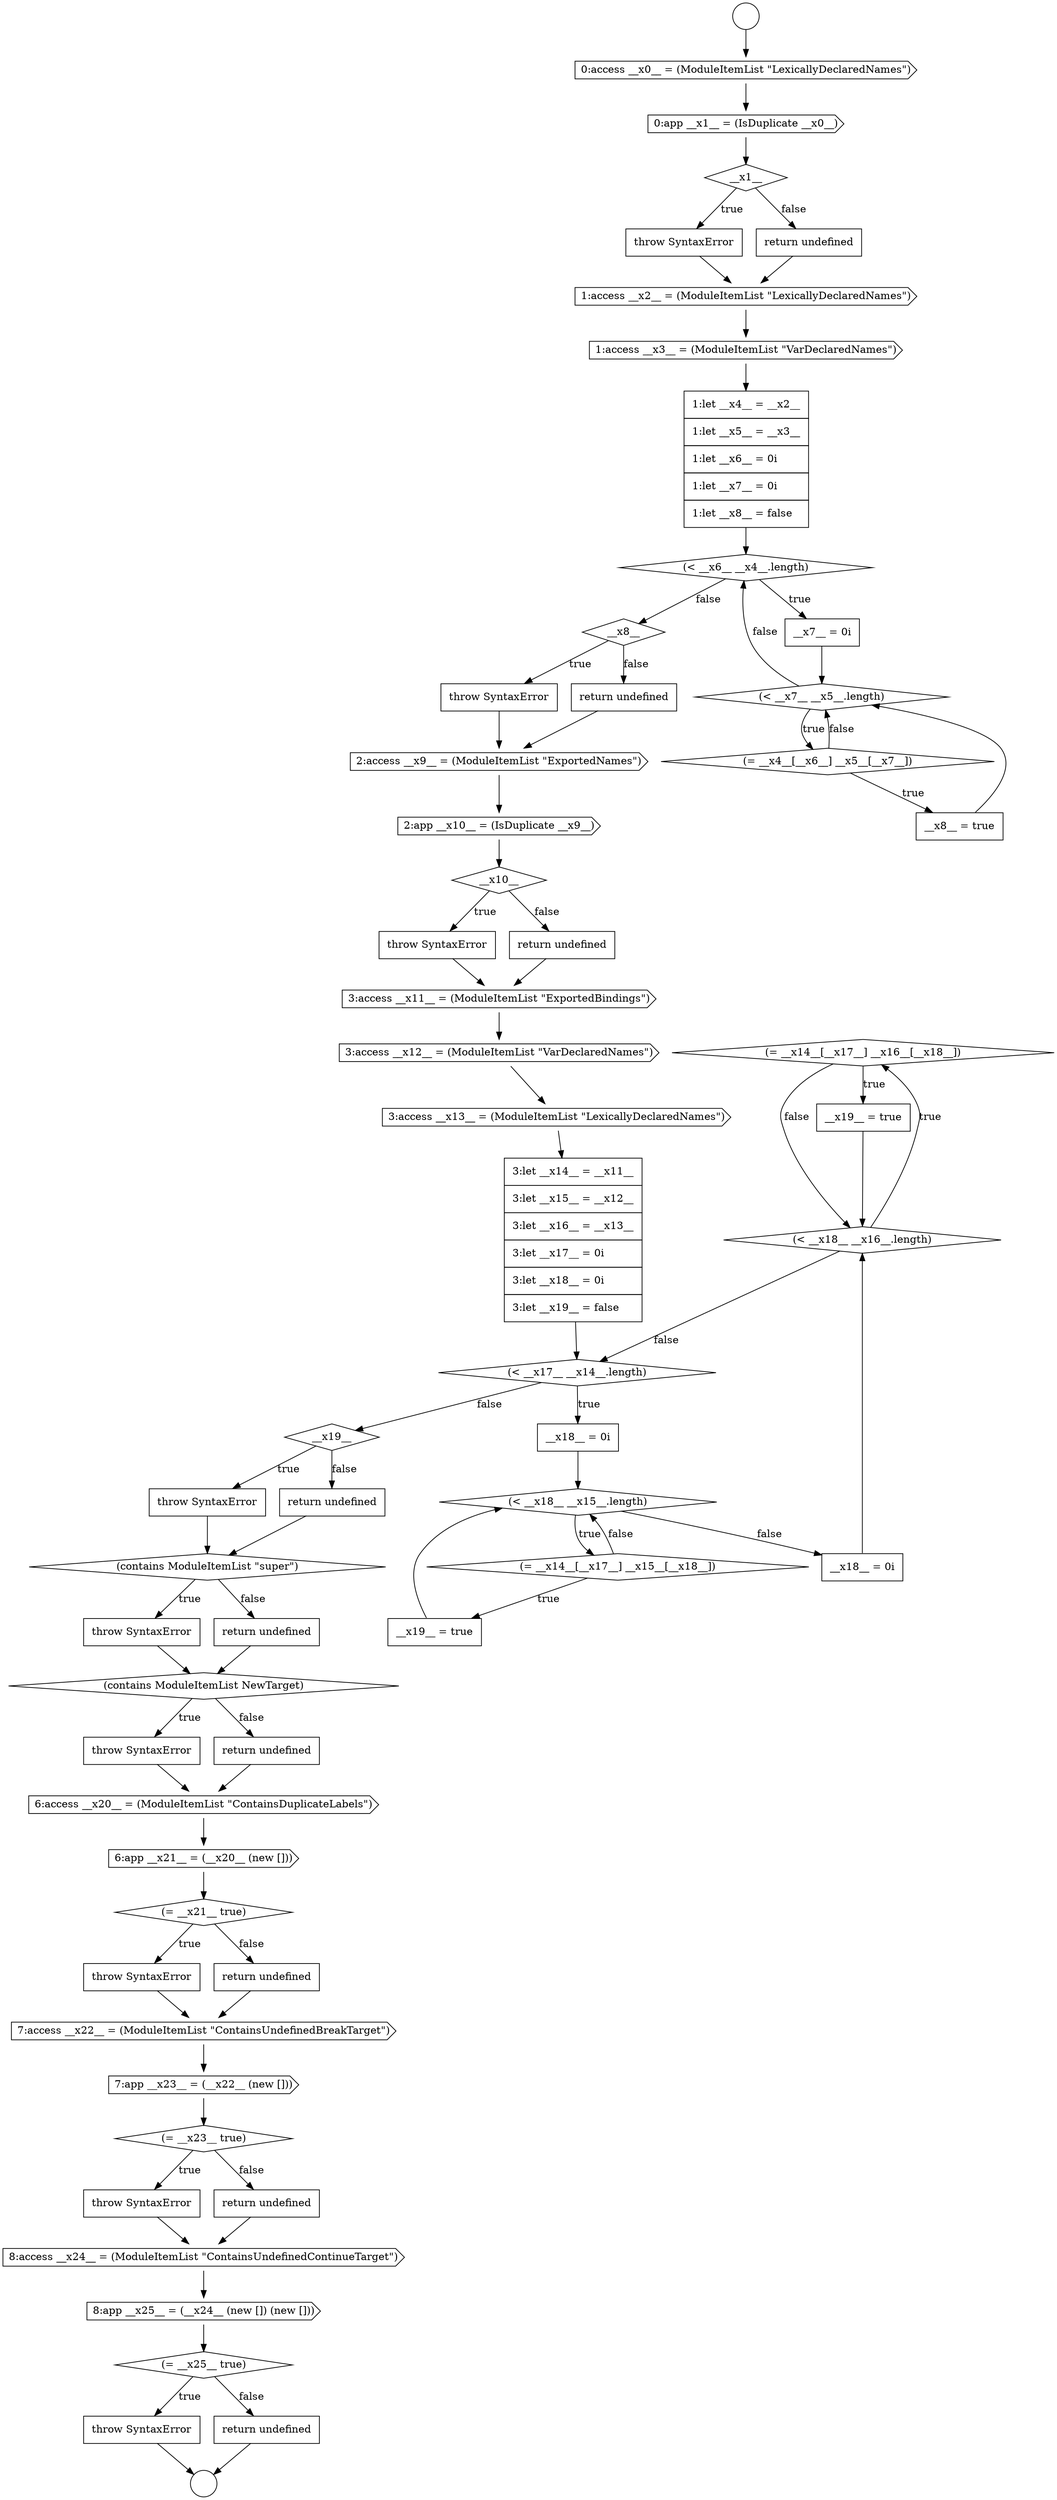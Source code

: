 digraph {
  node17197 [shape=diamond, label=<<font color="black">(= __x14__[__x17__] __x16__[__x18__])</font>> color="black" fillcolor="white" style=filled]
  node17168 [shape=none, margin=0, label=<<font color="black">
    <table border="0" cellborder="1" cellspacing="0" cellpadding="10">
      <tr><td align="left">throw SyntaxError</td></tr>
    </table>
  </font>> color="black" fillcolor="white" style=filled]
  node17181 [shape=cds, label=<<font color="black">2:access __x9__ = (ModuleItemList &quot;ExportedNames&quot;)</font>> color="black" fillcolor="white" style=filled]
  node17200 [shape=none, margin=0, label=<<font color="black">
    <table border="0" cellborder="1" cellspacing="0" cellpadding="10">
      <tr><td align="left">throw SyntaxError</td></tr>
    </table>
  </font>> color="black" fillcolor="white" style=filled]
  node17199 [shape=diamond, label=<<font color="black">__x19__</font>> color="black" fillcolor="white" style=filled]
  node17179 [shape=none, margin=0, label=<<font color="black">
    <table border="0" cellborder="1" cellspacing="0" cellpadding="10">
      <tr><td align="left">throw SyntaxError</td></tr>
    </table>
  </font>> color="black" fillcolor="white" style=filled]
  node17166 [shape=cds, label=<<font color="black">0:app __x1__ = (IsDuplicate __x0__)</font>> color="black" fillcolor="white" style=filled]
  node17220 [shape=diamond, label=<<font color="black">(= __x25__ true)</font>> color="black" fillcolor="white" style=filled]
  node17198 [shape=none, margin=0, label=<<font color="black">
    <table border="0" cellborder="1" cellspacing="0" cellpadding="10">
      <tr><td align="left">__x19__ = true</td></tr>
    </table>
  </font>> color="black" fillcolor="white" style=filled]
  node17184 [shape=none, margin=0, label=<<font color="black">
    <table border="0" cellborder="1" cellspacing="0" cellpadding="10">
      <tr><td align="left">throw SyntaxError</td></tr>
    </table>
  </font>> color="black" fillcolor="white" style=filled]
  node17201 [shape=none, margin=0, label=<<font color="black">
    <table border="0" cellborder="1" cellspacing="0" cellpadding="10">
      <tr><td align="left">return undefined</td></tr>
    </table>
  </font>> color="black" fillcolor="white" style=filled]
  node17175 [shape=diamond, label=<<font color="black">(&lt; __x7__ __x5__.length)</font>> color="black" fillcolor="white" style=filled]
  node17214 [shape=cds, label=<<font color="black">7:app __x23__ = (__x22__ (new []))</font>> color="black" fillcolor="white" style=filled]
  node17221 [shape=none, margin=0, label=<<font color="black">
    <table border="0" cellborder="1" cellspacing="0" cellpadding="10">
      <tr><td align="left">throw SyntaxError</td></tr>
    </table>
  </font>> color="black" fillcolor="white" style=filled]
  node17194 [shape=none, margin=0, label=<<font color="black">
    <table border="0" cellborder="1" cellspacing="0" cellpadding="10">
      <tr><td align="left">__x19__ = true</td></tr>
    </table>
  </font>> color="black" fillcolor="white" style=filled]
  node17164 [shape=circle label=" " color="black" fillcolor="white" style=filled]
  node17211 [shape=none, margin=0, label=<<font color="black">
    <table border="0" cellborder="1" cellspacing="0" cellpadding="10">
      <tr><td align="left">throw SyntaxError</td></tr>
    </table>
  </font>> color="black" fillcolor="white" style=filled]
  node17202 [shape=diamond, label=<<font color="black">(contains ModuleItemList &quot;super&quot;)</font>> color="black" fillcolor="white" style=filled]
  node17171 [shape=cds, label=<<font color="black">1:access __x3__ = (ModuleItemList &quot;VarDeclaredNames&quot;)</font>> color="black" fillcolor="white" style=filled]
  node17210 [shape=diamond, label=<<font color="black">(= __x21__ true)</font>> color="black" fillcolor="white" style=filled]
  node17206 [shape=none, margin=0, label=<<font color="black">
    <table border="0" cellborder="1" cellspacing="0" cellpadding="10">
      <tr><td align="left">throw SyntaxError</td></tr>
    </table>
  </font>> color="black" fillcolor="white" style=filled]
  node17189 [shape=none, margin=0, label=<<font color="black">
    <table border="0" cellborder="1" cellspacing="0" cellpadding="10">
      <tr><td align="left">3:let __x14__ = __x11__</td></tr>
      <tr><td align="left">3:let __x15__ = __x12__</td></tr>
      <tr><td align="left">3:let __x16__ = __x13__</td></tr>
      <tr><td align="left">3:let __x17__ = 0i</td></tr>
      <tr><td align="left">3:let __x18__ = 0i</td></tr>
      <tr><td align="left">3:let __x19__ = false</td></tr>
    </table>
  </font>> color="black" fillcolor="white" style=filled]
  node17178 [shape=diamond, label=<<font color="black">__x8__</font>> color="black" fillcolor="white" style=filled]
  node17193 [shape=diamond, label=<<font color="black">(= __x14__[__x17__] __x15__[__x18__])</font>> color="black" fillcolor="white" style=filled]
  node17174 [shape=none, margin=0, label=<<font color="black">
    <table border="0" cellborder="1" cellspacing="0" cellpadding="10">
      <tr><td align="left">__x7__ = 0i</td></tr>
    </table>
  </font>> color="black" fillcolor="white" style=filled]
  node17213 [shape=cds, label=<<font color="black">7:access __x22__ = (ModuleItemList &quot;ContainsUndefinedBreakTarget&quot;)</font>> color="black" fillcolor="white" style=filled]
  node17196 [shape=diamond, label=<<font color="black">(&lt; __x18__ __x16__.length)</font>> color="black" fillcolor="white" style=filled]
  node17218 [shape=cds, label=<<font color="black">8:access __x24__ = (ModuleItemList &quot;ContainsUndefinedContinueTarget&quot;)</font>> color="black" fillcolor="white" style=filled]
  node17207 [shape=none, margin=0, label=<<font color="black">
    <table border="0" cellborder="1" cellspacing="0" cellpadding="10">
      <tr><td align="left">return undefined</td></tr>
    </table>
  </font>> color="black" fillcolor="white" style=filled]
  node17165 [shape=cds, label=<<font color="black">0:access __x0__ = (ModuleItemList &quot;LexicallyDeclaredNames&quot;)</font>> color="black" fillcolor="white" style=filled]
  node17170 [shape=cds, label=<<font color="black">1:access __x2__ = (ModuleItemList &quot;LexicallyDeclaredNames&quot;)</font>> color="black" fillcolor="white" style=filled]
  node17186 [shape=cds, label=<<font color="black">3:access __x11__ = (ModuleItemList &quot;ExportedBindings&quot;)</font>> color="black" fillcolor="white" style=filled]
  node17203 [shape=none, margin=0, label=<<font color="black">
    <table border="0" cellborder="1" cellspacing="0" cellpadding="10">
      <tr><td align="left">throw SyntaxError</td></tr>
    </table>
  </font>> color="black" fillcolor="white" style=filled]
  node17222 [shape=none, margin=0, label=<<font color="black">
    <table border="0" cellborder="1" cellspacing="0" cellpadding="10">
      <tr><td align="left">return undefined</td></tr>
    </table>
  </font>> color="black" fillcolor="white" style=filled]
  node17182 [shape=cds, label=<<font color="black">2:app __x10__ = (IsDuplicate __x9__)</font>> color="black" fillcolor="white" style=filled]
  node17190 [shape=diamond, label=<<font color="black">(&lt; __x17__ __x14__.length)</font>> color="black" fillcolor="white" style=filled]
  node17209 [shape=cds, label=<<font color="black">6:app __x21__ = (__x20__ (new []))</font>> color="black" fillcolor="white" style=filled]
  node17173 [shape=diamond, label=<<font color="black">(&lt; __x6__ __x4__.length)</font>> color="black" fillcolor="white" style=filled]
  node17204 [shape=none, margin=0, label=<<font color="black">
    <table border="0" cellborder="1" cellspacing="0" cellpadding="10">
      <tr><td align="left">return undefined</td></tr>
    </table>
  </font>> color="black" fillcolor="white" style=filled]
  node17169 [shape=none, margin=0, label=<<font color="black">
    <table border="0" cellborder="1" cellspacing="0" cellpadding="10">
      <tr><td align="left">return undefined</td></tr>
    </table>
  </font>> color="black" fillcolor="white" style=filled]
  node17216 [shape=none, margin=0, label=<<font color="black">
    <table border="0" cellborder="1" cellspacing="0" cellpadding="10">
      <tr><td align="left">throw SyntaxError</td></tr>
    </table>
  </font>> color="black" fillcolor="white" style=filled]
  node17183 [shape=diamond, label=<<font color="black">__x10__</font>> color="black" fillcolor="white" style=filled]
  node17191 [shape=none, margin=0, label=<<font color="black">
    <table border="0" cellborder="1" cellspacing="0" cellpadding="10">
      <tr><td align="left">__x18__ = 0i</td></tr>
    </table>
  </font>> color="black" fillcolor="white" style=filled]
  node17163 [shape=circle label=" " color="black" fillcolor="white" style=filled]
  node17212 [shape=none, margin=0, label=<<font color="black">
    <table border="0" cellborder="1" cellspacing="0" cellpadding="10">
      <tr><td align="left">return undefined</td></tr>
    </table>
  </font>> color="black" fillcolor="white" style=filled]
  node17219 [shape=cds, label=<<font color="black">8:app __x25__ = (__x24__ (new []) (new []))</font>> color="black" fillcolor="white" style=filled]
  node17187 [shape=cds, label=<<font color="black">3:access __x12__ = (ModuleItemList &quot;VarDeclaredNames&quot;)</font>> color="black" fillcolor="white" style=filled]
  node17217 [shape=none, margin=0, label=<<font color="black">
    <table border="0" cellborder="1" cellspacing="0" cellpadding="10">
      <tr><td align="left">return undefined</td></tr>
    </table>
  </font>> color="black" fillcolor="white" style=filled]
  node17208 [shape=cds, label=<<font color="black">6:access __x20__ = (ModuleItemList &quot;ContainsDuplicateLabels&quot;)</font>> color="black" fillcolor="white" style=filled]
  node17176 [shape=diamond, label=<<font color="black">(= __x4__[__x6__] __x5__[__x7__])</font>> color="black" fillcolor="white" style=filled]
  node17215 [shape=diamond, label=<<font color="black">(= __x23__ true)</font>> color="black" fillcolor="white" style=filled]
  node17188 [shape=cds, label=<<font color="black">3:access __x13__ = (ModuleItemList &quot;LexicallyDeclaredNames&quot;)</font>> color="black" fillcolor="white" style=filled]
  node17180 [shape=none, margin=0, label=<<font color="black">
    <table border="0" cellborder="1" cellspacing="0" cellpadding="10">
      <tr><td align="left">return undefined</td></tr>
    </table>
  </font>> color="black" fillcolor="white" style=filled]
  node17185 [shape=none, margin=0, label=<<font color="black">
    <table border="0" cellborder="1" cellspacing="0" cellpadding="10">
      <tr><td align="left">return undefined</td></tr>
    </table>
  </font>> color="black" fillcolor="white" style=filled]
  node17195 [shape=none, margin=0, label=<<font color="black">
    <table border="0" cellborder="1" cellspacing="0" cellpadding="10">
      <tr><td align="left">__x18__ = 0i</td></tr>
    </table>
  </font>> color="black" fillcolor="white" style=filled]
  node17192 [shape=diamond, label=<<font color="black">(&lt; __x18__ __x15__.length)</font>> color="black" fillcolor="white" style=filled]
  node17172 [shape=none, margin=0, label=<<font color="black">
    <table border="0" cellborder="1" cellspacing="0" cellpadding="10">
      <tr><td align="left">1:let __x4__ = __x2__</td></tr>
      <tr><td align="left">1:let __x5__ = __x3__</td></tr>
      <tr><td align="left">1:let __x6__ = 0i</td></tr>
      <tr><td align="left">1:let __x7__ = 0i</td></tr>
      <tr><td align="left">1:let __x8__ = false</td></tr>
    </table>
  </font>> color="black" fillcolor="white" style=filled]
  node17177 [shape=none, margin=0, label=<<font color="black">
    <table border="0" cellborder="1" cellspacing="0" cellpadding="10">
      <tr><td align="left">__x8__ = true</td></tr>
    </table>
  </font>> color="black" fillcolor="white" style=filled]
  node17205 [shape=diamond, label=<<font color="black">(contains ModuleItemList NewTarget)</font>> color="black" fillcolor="white" style=filled]
  node17167 [shape=diamond, label=<<font color="black">__x1__</font>> color="black" fillcolor="white" style=filled]
  node17177 -> node17175 [ color="black"]
  node17210 -> node17211 [label=<<font color="black">true</font>> color="black"]
  node17210 -> node17212 [label=<<font color="black">false</font>> color="black"]
  node17209 -> node17210 [ color="black"]
  node17221 -> node17164 [ color="black"]
  node17218 -> node17219 [ color="black"]
  node17185 -> node17186 [ color="black"]
  node17166 -> node17167 [ color="black"]
  node17172 -> node17173 [ color="black"]
  node17180 -> node17181 [ color="black"]
  node17220 -> node17221 [label=<<font color="black">true</font>> color="black"]
  node17220 -> node17222 [label=<<font color="black">false</font>> color="black"]
  node17197 -> node17198 [label=<<font color="black">true</font>> color="black"]
  node17197 -> node17196 [label=<<font color="black">false</font>> color="black"]
  node17213 -> node17214 [ color="black"]
  node17192 -> node17193 [label=<<font color="black">true</font>> color="black"]
  node17192 -> node17195 [label=<<font color="black">false</font>> color="black"]
  node17182 -> node17183 [ color="black"]
  node17188 -> node17189 [ color="black"]
  node17165 -> node17166 [ color="black"]
  node17176 -> node17177 [label=<<font color="black">true</font>> color="black"]
  node17176 -> node17175 [label=<<font color="black">false</font>> color="black"]
  node17211 -> node17213 [ color="black"]
  node17183 -> node17184 [label=<<font color="black">true</font>> color="black"]
  node17183 -> node17185 [label=<<font color="black">false</font>> color="black"]
  node17184 -> node17186 [ color="black"]
  node17163 -> node17165 [ color="black"]
  node17200 -> node17202 [ color="black"]
  node17198 -> node17196 [ color="black"]
  node17203 -> node17205 [ color="black"]
  node17207 -> node17208 [ color="black"]
  node17202 -> node17203 [label=<<font color="black">true</font>> color="black"]
  node17202 -> node17204 [label=<<font color="black">false</font>> color="black"]
  node17219 -> node17220 [ color="black"]
  node17196 -> node17197 [label=<<font color="black">true</font>> color="black"]
  node17196 -> node17190 [label=<<font color="black">false</font>> color="black"]
  node17206 -> node17208 [ color="black"]
  node17194 -> node17192 [ color="black"]
  node17168 -> node17170 [ color="black"]
  node17190 -> node17191 [label=<<font color="black">true</font>> color="black"]
  node17190 -> node17199 [label=<<font color="black">false</font>> color="black"]
  node17178 -> node17179 [label=<<font color="black">true</font>> color="black"]
  node17178 -> node17180 [label=<<font color="black">false</font>> color="black"]
  node17201 -> node17202 [ color="black"]
  node17193 -> node17194 [label=<<font color="black">true</font>> color="black"]
  node17193 -> node17192 [label=<<font color="black">false</font>> color="black"]
  node17214 -> node17215 [ color="black"]
  node17175 -> node17176 [label=<<font color="black">true</font>> color="black"]
  node17175 -> node17173 [label=<<font color="black">false</font>> color="black"]
  node17199 -> node17200 [label=<<font color="black">true</font>> color="black"]
  node17199 -> node17201 [label=<<font color="black">false</font>> color="black"]
  node17173 -> node17174 [label=<<font color="black">true</font>> color="black"]
  node17173 -> node17178 [label=<<font color="black">false</font>> color="black"]
  node17189 -> node17190 [ color="black"]
  node17171 -> node17172 [ color="black"]
  node17195 -> node17196 [ color="black"]
  node17169 -> node17170 [ color="black"]
  node17187 -> node17188 [ color="black"]
  node17186 -> node17187 [ color="black"]
  node17208 -> node17209 [ color="black"]
  node17205 -> node17206 [label=<<font color="black">true</font>> color="black"]
  node17205 -> node17207 [label=<<font color="black">false</font>> color="black"]
  node17215 -> node17216 [label=<<font color="black">true</font>> color="black"]
  node17215 -> node17217 [label=<<font color="black">false</font>> color="black"]
  node17170 -> node17171 [ color="black"]
  node17167 -> node17168 [label=<<font color="black">true</font>> color="black"]
  node17167 -> node17169 [label=<<font color="black">false</font>> color="black"]
  node17191 -> node17192 [ color="black"]
  node17216 -> node17218 [ color="black"]
  node17222 -> node17164 [ color="black"]
  node17217 -> node17218 [ color="black"]
  node17179 -> node17181 [ color="black"]
  node17174 -> node17175 [ color="black"]
  node17204 -> node17205 [ color="black"]
  node17212 -> node17213 [ color="black"]
  node17181 -> node17182 [ color="black"]
}
